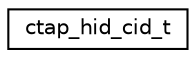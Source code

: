 digraph "Graphical Class Hierarchy"
{
 // LATEX_PDF_SIZE
  edge [fontname="Helvetica",fontsize="10",labelfontname="Helvetica",labelfontsize="10"];
  node [fontname="Helvetica",fontsize="10",shape=record];
  rankdir="LR";
  Node0 [label="ctap_hid_cid_t",height=0.2,width=0.4,color="black", fillcolor="white", style="filled",URL="$structctap__hid__cid__t.html",tooltip="CTAP_HID channel identifier struct."];
}
